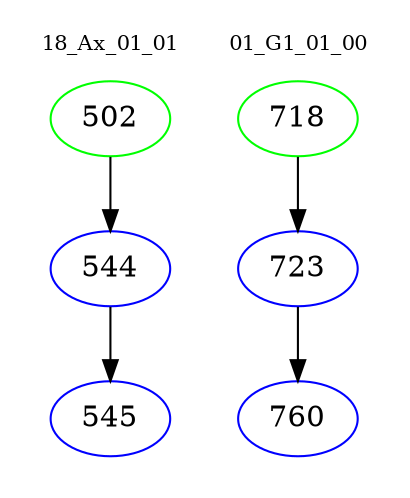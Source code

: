 digraph{
subgraph cluster_0 {
color = white
label = "18_Ax_01_01";
fontsize=10;
T0_502 [label="502", color="green"]
T0_502 -> T0_544 [color="black"]
T0_544 [label="544", color="blue"]
T0_544 -> T0_545 [color="black"]
T0_545 [label="545", color="blue"]
}
subgraph cluster_1 {
color = white
label = "01_G1_01_00";
fontsize=10;
T1_718 [label="718", color="green"]
T1_718 -> T1_723 [color="black"]
T1_723 [label="723", color="blue"]
T1_723 -> T1_760 [color="black"]
T1_760 [label="760", color="blue"]
}
}
